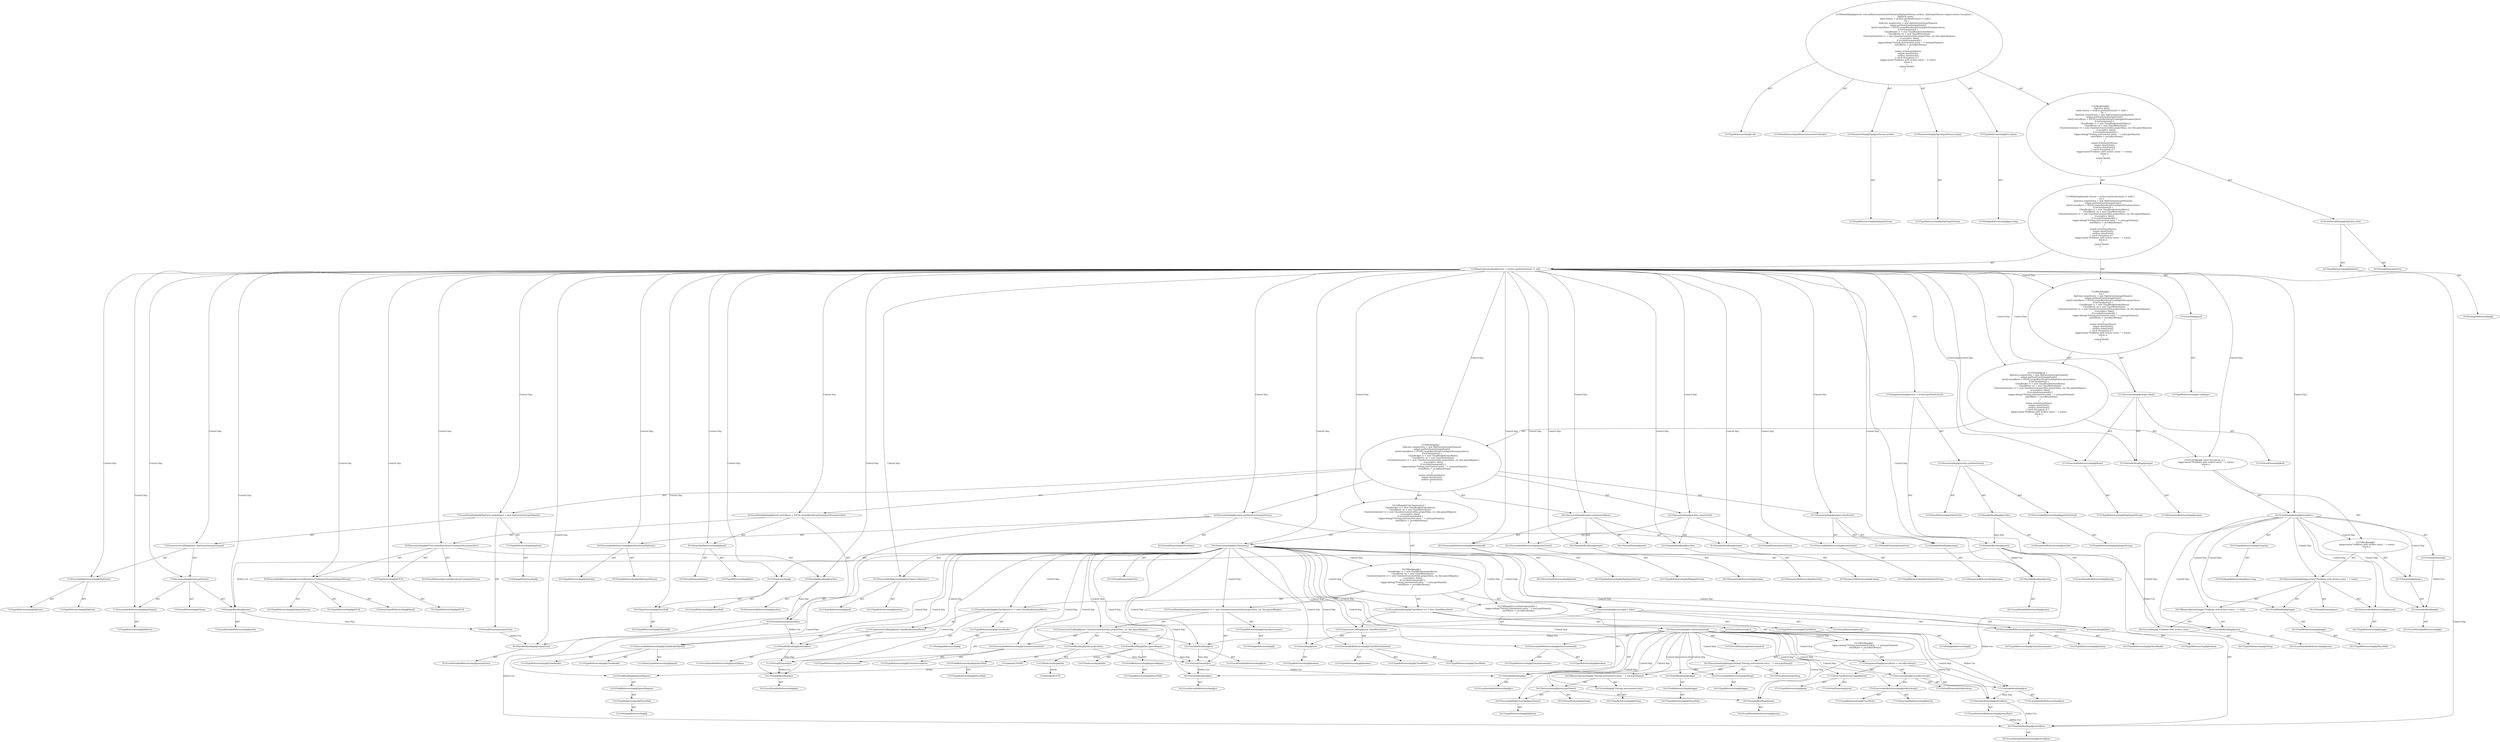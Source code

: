 digraph "addInstrumentationToArchive#?,ZipInputStream,ZipOutputStream" {
0 [label="2:CtTypeReferenceImpl@void" shape=ellipse]
1 [label="2:CtVirtualElement@addInstrumentationToArchive" shape=ellipse]
2 [label="2:CtParameterImpl@ZipInputStream archive" shape=ellipse]
3 [label="2:CtTypeReferenceImpl@ZipInputStream" shape=ellipse]
4 [label="2:CtParameterImpl@ZipOutputStream output" shape=ellipse]
5 [label="2:CtTypeReferenceImpl@ZipOutputStream" shape=ellipse]
6 [label="3:CtTypeReferenceImpl@Exception" shape=ellipse]
7 [label="3:CtPackageReferenceImpl@java.lang" shape=ellipse]
8 [label="4:CtTypeReferenceImpl@ZipEntry" shape=ellipse]
9 [label="4:CtPackageReferenceImpl@" shape=ellipse]
10 [label="4:CtVirtualElement@entry" shape=ellipse]
11 [label="4:CtLocalVariableImpl@ZipEntry entry" shape=ellipse]
12 [label="5:CtVariableWriteImpl@entry" shape=ellipse]
13 [label="5:CtLocalVariableReferenceImpl@entry" shape=ellipse]
14 [label="5:CtExecutableReferenceImpl@getNextEntry()" shape=ellipse]
15 [label="5:CtTypeReferenceImpl@ZipInputStream" shape=ellipse]
16 [label="5:CtVirtualElement@getNextEntry" shape=ellipse]
17 [label="5:CtVariableReadImpl@archive" shape=ellipse]
18 [label="5:CtParameterReferenceImpl@archive" shape=ellipse]
19 [label="5:CtInvocationImpl@archive.getNextEntry()" shape=ellipse]
20 [label="5:CtAssignmentImpl@(entry = archive.getNextEntry())" shape=ellipse]
21 [label="5:CtLiteralImpl@null" shape=ellipse]
22 [label="5:CtTypeReferenceImpl@<nulltype>" shape=ellipse]
23 [label="5:CtBinaryOperatorImpl@(entry = archive.getNextEntry()) != null" shape=ellipse]
24 [label="7:CtTypeReferenceImpl@ZipEntry" shape=ellipse]
25 [label="7:CtPackageReferenceImpl@" shape=ellipse]
26 [label="7:CtExecutableReferenceImpl@ZipEntry()" shape=ellipse]
27 [label="7:CtTypeReferenceImpl@ZipEntry" shape=ellipse]
28 [label="7:CtTypeReferenceImpl@ZipEntry" shape=ellipse]
29 [label="7:CtExecutableReferenceImpl@getName()" shape=ellipse]
30 [label="7:CtTypeReferenceImpl@ZipEntry" shape=ellipse]
31 [label="7:CtVirtualElement@getName" shape=ellipse]
32 [label="7:CtVariableReadImpl@entry" shape=ellipse]
33 [label="7:CtLocalVariableReferenceImpl@entry" shape=ellipse]
34 [label="7:CtInvocationImpl@entry.getName()" shape=ellipse]
35 [label="7:CtConstructorCallImpl@new ZipEntry(entry.getName())" shape=ellipse]
36 [label="7:CtVirtualElement@outputEntry" shape=ellipse]
37 [label="7:CtLocalVariableImpl@ZipEntry outputEntry = new ZipEntry(entry.getName())" shape=ellipse]
38 [label="8:CtExecutableReferenceImpl@putNextEntry(ZipEntry)" shape=ellipse]
39 [label="8:CtTypeReferenceImpl@ZipOutputStream" shape=ellipse]
40 [label="8:CtTypeReferenceImpl@ZipEntry" shape=ellipse]
41 [label="8:CtVirtualElement@putNextEntry" shape=ellipse]
42 [label="8:CtVariableReadImpl@output" shape=ellipse]
43 [label="8:CtParameterReferenceImpl@output" shape=ellipse]
44 [label="8:CtVariableReadImpl@outputEntry" shape=ellipse]
45 [label="8:CtLocalVariableReferenceImpl@outputEntry" shape=ellipse]
46 [label="8:CtInvocationImpl@output.putNextEntry(outputEntry)" shape=ellipse]
47 [label="9:CtVirtualElement@byte[]" shape=ellipse]
48 [label="9:CtArrayTypeReferenceImpl@byte[]" shape=ellipse]
49 [label="9:CtTypeReferenceImpl@byte" shape=ellipse]
50 [label="9:CtExecutableReferenceImpl@createByteArrayFromInputStream(ZipInputStream)" shape=ellipse]
51 [label="9:CtTypeReferenceImpl@IOUtil" shape=ellipse]
52 [label="9:CtArrayTypeReferenceImpl@byte[]" shape=ellipse]
53 [label="9:CtTypeReferenceImpl@ZipInputStream" shape=ellipse]
54 [label="9:CtVirtualElement@createByteArrayFromInputStream" shape=ellipse]
55 [label="9:CtTypeAccessImpl@IOUtil" shape=ellipse]
56 [label="9:CtTypeReferenceImpl@IOUtil" shape=ellipse]
57 [label="9:CtVariableReadImpl@archive" shape=ellipse]
58 [label="9:CtParameterReferenceImpl@archive" shape=ellipse]
59 [label="9:CtInvocationImpl@IOUtil.createByteArrayFromInputStream(archive)" shape=ellipse]
60 [label="9:CtVirtualElement@entryBytes" shape=ellipse]
61 [label="9:CtLocalVariableImpl@byte[] entryBytes = IOUtil.createByteArrayFromInputStream(archive)" shape=ellipse]
62 [label="10:CtExecutableReferenceImpl@isClass(<unknown>)" shape=ellipse]
63 [label="10:CtTypeReferenceImpl@boolean" shape=ellipse]
64 [label="10:CtTypeReferenceImpl@null" shape=ellipse]
65 [label="10:CtVirtualElement@isClass" shape=ellipse]
66 [label="10:CtTypeAccessImpl@PlaceHold" shape=ellipse]
67 [label="10:CtTypeReferenceImpl@PlaceHold" shape=ellipse]
68 [label="10:CtThisAccessImpl@" shape=ellipse]
69 [label="10:CtTypeReferenceImpl@PlaceHold" shape=ellipse]
70 [label="10:CtVariableReadImpl@entry" shape=ellipse]
71 [label="10:CtLocalVariableReferenceImpl@entry" shape=ellipse]
72 [label="10:CtInvocationImpl@isClass(entry)" shape=ellipse]
73 [label="11:CtTypeReferenceImpl@ClassReader" shape=ellipse]
74 [label="11:CtPackageReferenceImpl@" shape=ellipse]
75 [label="11:CtExecutableReferenceImpl@ClassReader(byte[])" shape=ellipse]
76 [label="11:CtTypeReferenceImpl@ClassReader" shape=ellipse]
77 [label="11:CtTypeReferenceImpl@ClassReader" shape=ellipse]
78 [label="11:CtArrayTypeReferenceImpl@byte[]" shape=ellipse]
79 [label="11:CtVariableReadImpl@entryBytes" shape=ellipse]
80 [label="11:CtLocalVariableReferenceImpl@entryBytes" shape=ellipse]
81 [label="11:CtConstructorCallImpl@new ClassReader(entryBytes)" shape=ellipse]
82 [label="11:CtVirtualElement@cr" shape=ellipse]
83 [label="11:CtLocalVariableImpl@ClassReader cr = new ClassReader(entryBytes)" shape=ellipse]
84 [label="12:CtTypeReferenceImpl@ClassWriter" shape=ellipse]
85 [label="12:CtPackageReferenceImpl@" shape=ellipse]
86 [label="12:CtExecutableReferenceImpl@ClassWriter(boolean)" shape=ellipse]
87 [label="12:CtTypeReferenceImpl@ClassWriter" shape=ellipse]
88 [label="12:CtTypeReferenceImpl@ClassWriter" shape=ellipse]
89 [label="12:CtTypeReferenceImpl@boolean" shape=ellipse]
90 [label="12:CtLiteralImpl@true" shape=ellipse]
91 [label="12:CtTypeReferenceImpl@boolean" shape=ellipse]
92 [label="12:CtConstructorCallImpl@new ClassWriter(true)" shape=ellipse]
93 [label="12:CtVirtualElement@cw" shape=ellipse]
94 [label="12:CtLocalVariableImpl@ClassWriter cw = new ClassWriter(true)" shape=ellipse]
95 [label="13:CtTypeReferenceImpl@ClassInstrumenter" shape=ellipse]
96 [label="13:CtPackageReferenceImpl@" shape=ellipse]
97 [label="13:CtExecutableReferenceImpl@ClassInstrumenter()" shape=ellipse]
98 [label="13:CtTypeReferenceImpl@ClassInstrumenter" shape=ellipse]
99 [label="13:CtTypeReferenceImpl@ClassInstrumenter" shape=ellipse]
100 [label="13:CtFieldReferenceImpl@projectData" shape=ellipse]
101 [label="13:CtTypeReferenceImpl@PlaceHold" shape=ellipse]
102 [label="13:CtFieldReadImpl@this.projectData" shape=ellipse]
103 [label="13:CtThisAccessImpl@this" shape=ellipse]
104 [label="13:CtVariableReadImpl@cw" shape=ellipse]
105 [label="13:CtLocalVariableReferenceImpl@cw" shape=ellipse]
106 [label="13:CtFieldReferenceImpl@ignoreRegexs" shape=ellipse]
107 [label="13:CtTypeReferenceImpl@PlaceHold" shape=ellipse]
108 [label="13:CtFieldReadImpl@this.ignoreRegexs" shape=ellipse]
109 [label="13:CtThisAccessImpl@this" shape=ellipse]
110 [label="13:CtConstructorCallImpl@new ClassInstrumenter(this.projectData, cw, this.ignoreRegexs)" shape=ellipse]
111 [label="13:CtVirtualElement@cv" shape=ellipse]
112 [label="13:CtLocalVariableImpl@ClassInstrumenter cv = new ClassInstrumenter(this.projectData, cw, this.ignoreRegexs)" shape=ellipse]
113 [label="14:CtExecutableReferenceImpl@accept(ClassInstrumenter,boolean)" shape=ellipse]
114 [label="14:CtTypeReferenceImpl@ClassReader" shape=ellipse]
115 [label="14:CtTypeReferenceImpl@ClassInstrumenter" shape=ellipse]
116 [label="14:CtTypeReferenceImpl@boolean" shape=ellipse]
117 [label="14:CtVirtualElement@accept" shape=ellipse]
118 [label="14:CtVariableReadImpl@cr" shape=ellipse]
119 [label="14:CtLocalVariableReferenceImpl@cr" shape=ellipse]
120 [label="14:CtVariableReadImpl@cv" shape=ellipse]
121 [label="14:CtLocalVariableReferenceImpl@cv" shape=ellipse]
122 [label="14:CtLiteralImpl@false" shape=ellipse]
123 [label="14:CtTypeReferenceImpl@boolean" shape=ellipse]
124 [label="14:CtInvocationImpl@cr.accept(cv, false)" shape=ellipse]
125 [label="15:CtExecutableReferenceImpl@isInstrumented()" shape=ellipse]
126 [label="15:CtTypeReferenceImpl@ClassInstrumenter" shape=ellipse]
127 [label="15:CtTypeReferenceImpl@boolean" shape=ellipse]
128 [label="15:CtVirtualElement@isInstrumented" shape=ellipse]
129 [label="15:CtVariableReadImpl@cv" shape=ellipse]
130 [label="15:CtLocalVariableReferenceImpl@cv" shape=ellipse]
131 [label="15:CtInvocationImpl@cv.isInstrumented()" shape=ellipse]
132 [label="16:CtExecutableReferenceImpl@debug()" shape=ellipse]
133 [label="16:CtTypeReferenceImpl@logger" shape=ellipse]
134 [label="16:CtVirtualElement@debug" shape=ellipse]
135 [label="16:CtFieldReferenceImpl@logger" shape=ellipse]
136 [label="16:CtTypeReferenceImpl@PlaceHold" shape=ellipse]
137 [label="16:CtFieldReadImpl@logger" shape=ellipse]
138 [label="16:CtLiteralImpl@\"Putting instrumeted entry: \"" shape=ellipse]
139 [label="16:CtTypeReferenceImpl@String" shape=ellipse]
140 [label="16:CtExecutableReferenceImpl@getName()" shape=ellipse]
141 [label="16:CtTypeReferenceImpl@ZipEntry" shape=ellipse]
142 [label="16:CtVirtualElement@getName" shape=ellipse]
143 [label="16:CtVariableReadImpl@entry" shape=ellipse]
144 [label="16:CtLocalVariableReferenceImpl@entry" shape=ellipse]
145 [label="16:CtInvocationImpl@entry.getName()" shape=ellipse]
146 [label="16:CtBinaryOperatorImpl@\"Putting instrumeted entry: \" + entry.getName()" shape=ellipse]
147 [label="16:CtInvocationImpl@logger.debug(\"Putting instrumeted entry: \" + entry.getName())" shape=ellipse]
148 [label="17:CtVariableWriteImpl@entryBytes" shape=ellipse]
149 [label="17:CtLocalVariableReferenceImpl@entryBytes" shape=ellipse]
150 [label="17:CtExecutableReferenceImpl@toByteArray()" shape=ellipse]
151 [label="17:CtTypeReferenceImpl@ClassWriter" shape=ellipse]
152 [label="17:CtArrayTypeReferenceImpl@byte[]" shape=ellipse]
153 [label="17:CtVirtualElement@toByteArray" shape=ellipse]
154 [label="17:CtVariableReadImpl@cw" shape=ellipse]
155 [label="17:CtLocalVariableReferenceImpl@cw" shape=ellipse]
156 [label="17:CtInvocationImpl@cw.toByteArray()" shape=ellipse]
157 [label="17:CtVirtualElement@byte[]" shape=ellipse]
158 [label="17:CtArrayTypeReferenceImpl@byte[]" shape=ellipse]
159 [label="17:CtTypeReferenceImpl@byte" shape=ellipse]
160 [label="17:CtAssignmentImpl@entryBytes = cw.toByteArray()" shape=ellipse]
161 [label="15:CtBlockImpl@\{
    logger.debug(\"Putting instrumeted entry: \" + entry.getName());
    entryBytes = cw.toByteArray();
\}" shape=ellipse]
162 [label="15:CtIfImpl@if (cv.isInstrumented()) \{
    logger.debug(\"Putting instrumeted entry: \" + entry.getName());
    entryBytes = cw.toByteArray();
\}" shape=ellipse]
163 [label="10:CtBlockImpl@\{
    ClassReader cr = new ClassReader(entryBytes);
    ClassWriter cw = new ClassWriter(true);
    ClassInstrumenter cv = new ClassInstrumenter(this.projectData, cw, this.ignoreRegexs);
    cr.accept(cv, false);
    if (cv.isInstrumented()) \{
        logger.debug(\"Putting instrumeted entry: \" + entry.getName());
        entryBytes = cw.toByteArray();
    \}
\}" shape=ellipse]
164 [label="10:CtIfImpl@if (isClass(entry)) \{
    ClassReader cr = new ClassReader(entryBytes);
    ClassWriter cw = new ClassWriter(true);
    ClassInstrumenter cv = new ClassInstrumenter(this.projectData, cw, this.ignoreRegexs);
    cr.accept(cv, false);
    if (cv.isInstrumented()) \{
        logger.debug(\"Putting instrumeted entry: \" + entry.getName());
        entryBytes = cw.toByteArray();
    \}
\}" shape=ellipse]
165 [label="20:CtExecutableReferenceImpl@write(byte[])" shape=ellipse]
166 [label="20:CtTypeReferenceImpl@ZipOutputStream" shape=ellipse]
167 [label="20:CtArrayTypeReferenceImpl@byte[]" shape=ellipse]
168 [label="20:CtVirtualElement@write" shape=ellipse]
169 [label="20:CtVariableReadImpl@output" shape=ellipse]
170 [label="20:CtParameterReferenceImpl@output" shape=ellipse]
171 [label="20:CtVariableReadImpl@entryBytes" shape=ellipse]
172 [label="20:CtLocalVariableReferenceImpl@entryBytes" shape=ellipse]
173 [label="20:CtInvocationImpl@output.write(entryBytes)" shape=ellipse]
174 [label="21:CtExecutableReferenceImpl@closeEntry()" shape=ellipse]
175 [label="21:CtTypeReferenceImpl@ZipOutputStream" shape=ellipse]
176 [label="21:CtVirtualElement@closeEntry" shape=ellipse]
177 [label="21:CtVariableReadImpl@output" shape=ellipse]
178 [label="21:CtParameterReferenceImpl@output" shape=ellipse]
179 [label="21:CtInvocationImpl@output.closeEntry()" shape=ellipse]
180 [label="22:CtExecutableReferenceImpl@closeEntry()" shape=ellipse]
181 [label="22:CtTypeReferenceImpl@ZipInputStream" shape=ellipse]
182 [label="22:CtVirtualElement@closeEntry" shape=ellipse]
183 [label="22:CtVariableReadImpl@archive" shape=ellipse]
184 [label="22:CtParameterReferenceImpl@archive" shape=ellipse]
185 [label="22:CtInvocationImpl@archive.closeEntry()" shape=ellipse]
186 [label="6:CtBlockImpl@\{
    ZipEntry outputEntry = new ZipEntry(entry.getName());
    output.putNextEntry(outputEntry);
    byte[] entryBytes = IOUtil.createByteArrayFromInputStream(archive);
    if (isClass(entry)) \{
        ClassReader cr = new ClassReader(entryBytes);
        ClassWriter cw = new ClassWriter(true);
        ClassInstrumenter cv = new ClassInstrumenter(this.projectData, cw, this.ignoreRegexs);
        cr.accept(cv, false);
        if (cv.isInstrumented()) \{
            logger.debug(\"Putting instrumeted entry: \" + entry.getName());
            entryBytes = cw.toByteArray();
        \}
    \}
    output.write(entryBytes);
    output.closeEntry();
    archive.closeEntry();
\}" shape=ellipse]
187 [label="23:CtVirtualElement@e" shape=ellipse]
188 [label="23:CtTypeReferenceImpl@Exception" shape=ellipse]
189 [label="23:CtPackageReferenceImpl@java.lang" shape=ellipse]
190 [label="23:CtCatchVariableImpl@Exception e" shape=ellipse]
191 [label="24:CtExecutableReferenceImpl@warn()" shape=ellipse]
192 [label="24:CtTypeReferenceImpl@logger" shape=ellipse]
193 [label="24:CtVirtualElement@warn" shape=ellipse]
194 [label="24:CtFieldReferenceImpl@logger" shape=ellipse]
195 [label="24:CtTypeReferenceImpl@PlaceHold" shape=ellipse]
196 [label="24:CtFieldReadImpl@logger" shape=ellipse]
197 [label="24:CtLiteralImpl@\"Problems with archive entry: \"" shape=ellipse]
198 [label="24:CtTypeReferenceImpl@String" shape=ellipse]
199 [label="24:CtVariableReadImpl@entry" shape=ellipse]
200 [label="24:CtLocalVariableReferenceImpl@entry" shape=ellipse]
201 [label="24:CtBinaryOperatorImpl@\"Problems with archive entry: \" + entry" shape=ellipse]
202 [label="24:CtInvocationImpl@logger.warn(\"Problems with archive entry: \" + entry)" shape=ellipse]
203 [label="25:CtVariableReadImpl@e" shape=ellipse]
204 [label="25:CtCatchVariableReferenceImpl@e" shape=ellipse]
205 [label="25:CtThrowImpl@throw e" shape=ellipse]
206 [label="23:CtBlockImpl@\{
    logger.warn(\"Problems with archive entry: \" + entry);
    throw e;
\}" shape=ellipse]
207 [label="23:CtCatchImpl@ catch (Exception e) \{
    logger.warn(\"Problems with archive entry: \" + entry);
    throw e;
\}" shape=ellipse]
208 [label="6:CtTryImpl@try \{
    ZipEntry outputEntry = new ZipEntry(entry.getName());
    output.putNextEntry(outputEntry);
    byte[] entryBytes = IOUtil.createByteArrayFromInputStream(archive);
    if (isClass(entry)) \{
        ClassReader cr = new ClassReader(entryBytes);
        ClassWriter cw = new ClassWriter(true);
        ClassInstrumenter cv = new ClassInstrumenter(this.projectData, cw, this.ignoreRegexs);
        cr.accept(cv, false);
        if (cv.isInstrumented()) \{
            logger.debug(\"Putting instrumeted entry: \" + entry.getName());
            entryBytes = cw.toByteArray();
        \}
    \}
    output.write(entryBytes);
    output.closeEntry();
    archive.closeEntry();
\} catch (Exception e) \{
    logger.warn(\"Problems with archive entry: \" + entry);
    throw e;
\}" shape=ellipse]
209 [label="27:CtExecutableReferenceImpl@flush()" shape=ellipse]
210 [label="27:CtTypeReferenceImpl@ZipOutputStream" shape=ellipse]
211 [label="27:CtVirtualElement@flush" shape=ellipse]
212 [label="27:CtVariableReadImpl@output" shape=ellipse]
213 [label="27:CtParameterReferenceImpl@output" shape=ellipse]
214 [label="27:CtInvocationImpl@output.flush()" shape=ellipse]
215 [label="5:CtBlockImpl@\{
    try \{
        ZipEntry outputEntry = new ZipEntry(entry.getName());
        output.putNextEntry(outputEntry);
        byte[] entryBytes = IOUtil.createByteArrayFromInputStream(archive);
        if (isClass(entry)) \{
            ClassReader cr = new ClassReader(entryBytes);
            ClassWriter cw = new ClassWriter(true);
            ClassInstrumenter cv = new ClassInstrumenter(this.projectData, cw, this.ignoreRegexs);
            cr.accept(cv, false);
            if (cv.isInstrumented()) \{
                logger.debug(\"Putting instrumeted entry: \" + entry.getName());
                entryBytes = cw.toByteArray();
            \}
        \}
        output.write(entryBytes);
        output.closeEntry();
        archive.closeEntry();
    \} catch (Exception e) \{
        logger.warn(\"Problems with archive entry: \" + entry);
        throw e;
    \}
    output.flush();
\}" shape=ellipse]
216 [label="5:CtWhileImpl@while ((entry = archive.getNextEntry()) != null) \{
    try \{
        ZipEntry outputEntry = new ZipEntry(entry.getName());
        output.putNextEntry(outputEntry);
        byte[] entryBytes = IOUtil.createByteArrayFromInputStream(archive);
        if (isClass(entry)) \{
            ClassReader cr = new ClassReader(entryBytes);
            ClassWriter cw = new ClassWriter(true);
            ClassInstrumenter cv = new ClassInstrumenter(this.projectData, cw, this.ignoreRegexs);
            cr.accept(cv, false);
            if (cv.isInstrumented()) \{
                logger.debug(\"Putting instrumeted entry: \" + entry.getName());
                entryBytes = cw.toByteArray();
            \}
        \}
        output.write(entryBytes);
        output.closeEntry();
        archive.closeEntry();
    \} catch (Exception e) \{
        logger.warn(\"Problems with archive entry: \" + entry);
        throw e;
    \}
    output.flush();
\} " shape=ellipse]
217 [label="3:CtBlockImpl@\{
    ZipEntry entry;
    while ((entry = archive.getNextEntry()) != null) \{
        try \{
            ZipEntry outputEntry = new ZipEntry(entry.getName());
            output.putNextEntry(outputEntry);
            byte[] entryBytes = IOUtil.createByteArrayFromInputStream(archive);
            if (isClass(entry)) \{
                ClassReader cr = new ClassReader(entryBytes);
                ClassWriter cw = new ClassWriter(true);
                ClassInstrumenter cv = new ClassInstrumenter(this.projectData, cw, this.ignoreRegexs);
                cr.accept(cv, false);
                if (cv.isInstrumented()) \{
                    logger.debug(\"Putting instrumeted entry: \" + entry.getName());
                    entryBytes = cw.toByteArray();
                \}
            \}
            output.write(entryBytes);
            output.closeEntry();
            archive.closeEntry();
        \} catch (Exception e) \{
            logger.warn(\"Problems with archive entry: \" + entry);
            throw e;
        \}
        output.flush();
    \} 
\}" shape=ellipse]
218 [label="2:CtMethodImpl@private void addInstrumentationToArchive(ZipInputStream archive, ZipOutputStream output) throws Exception \{
    ZipEntry entry;
    while ((entry = archive.getNextEntry()) != null) \{
        try \{
            ZipEntry outputEntry = new ZipEntry(entry.getName());
            output.putNextEntry(outputEntry);
            byte[] entryBytes = IOUtil.createByteArrayFromInputStream(archive);
            if (isClass(entry)) \{
                ClassReader cr = new ClassReader(entryBytes);
                ClassWriter cw = new ClassWriter(true);
                ClassInstrumenter cv = new ClassInstrumenter(this.projectData, cw, this.ignoreRegexs);
                cr.accept(cv, false);
                if (cv.isInstrumented()) \{
                    logger.debug(\"Putting instrumeted entry: \" + entry.getName());
                    entryBytes = cw.toByteArray();
                \}
            \}
            output.write(entryBytes);
            output.closeEntry();
            archive.closeEntry();
        \} catch (Exception e) \{
            logger.warn(\"Problems with archive entry: \" + entry);
            throw e;
        \}
        output.flush();
    \} 
\}" shape=ellipse]
219 [label="13:Update@UPDATE" shape=ellipse]
220 [label="13:CtPackageReferenceImpl@" shape=ellipse]
221 [label="13:CtTypeReferenceImpl@PlaceHold" shape=ellipse]
222 [label="13:CtFieldReferenceImpl@ignoreRegexes" shape=ellipse]
223 [label="13:CtFieldReadImpl@ignoreRegexes" shape=ellipse]
224 [label="13:Delete@DELETE" shape=ellipse]
2 -> 3 [label="AST"];
4 -> 5 [label="AST"];
6 -> 7 [label="AST"];
8 -> 9 [label="AST"];
11 -> 10 [label="AST"];
11 -> 8 [label="AST"];
12 -> 13 [label="AST"];
12 -> 32 [label="Define-Use"];
12 -> 70 [label="Define-Use"];
12 -> 143 [label="Define-Use"];
12 -> 199 [label="Define-Use"];
14 -> 15 [label="AST"];
17 -> 18 [label="AST"];
17 -> 12 [label="Data Dep"];
19 -> 16 [label="AST"];
19 -> 17 [label="AST"];
19 -> 14 [label="AST"];
20 -> 12 [label="AST"];
20 -> 19 [label="AST"];
21 -> 22 [label="AST"];
23 -> 20 [label="AST"];
23 -> 21 [label="AST"];
23 -> 215 [label="Control Dep"];
23 -> 208 [label="Control Dep"];
23 -> 186 [label="Control Dep"];
23 -> 37 [label="Control Dep"];
23 -> 35 [label="Control Dep"];
23 -> 26 [label="Control Dep"];
23 -> 34 [label="Control Dep"];
23 -> 29 [label="Control Dep"];
23 -> 32 [label="Control Dep"];
23 -> 46 [label="Control Dep"];
23 -> 38 [label="Control Dep"];
23 -> 42 [label="Control Dep"];
23 -> 44 [label="Control Dep"];
23 -> 61 [label="Control Dep"];
23 -> 48 [label="Control Dep"];
23 -> 59 [label="Control Dep"];
23 -> 50 [label="Control Dep"];
23 -> 55 [label="Control Dep"];
23 -> 57 [label="Control Dep"];
23 -> 164 [label="Control Dep"];
23 -> 72 [label="Control Dep"];
23 -> 62 [label="Control Dep"];
23 -> 68 [label="Control Dep"];
23 -> 66 [label="Control Dep"];
23 -> 70 [label="Control Dep"];
23 -> 173 [label="Control Dep"];
23 -> 165 [label="Control Dep"];
23 -> 169 [label="Control Dep"];
23 -> 171 [label="Control Dep"];
23 -> 179 [label="Control Dep"];
23 -> 174 [label="Control Dep"];
23 -> 177 [label="Control Dep"];
23 -> 185 [label="Control Dep"];
23 -> 180 [label="Control Dep"];
23 -> 183 [label="Control Dep"];
23 -> 207 [label="Control Dep"];
23 -> 190 [label="Control Dep"];
23 -> 214 [label="Control Dep"];
23 -> 209 [label="Control Dep"];
23 -> 212 [label="Control Dep"];
24 -> 25 [label="AST"];
26 -> 27 [label="AST"];
26 -> 28 [label="AST"];
29 -> 30 [label="AST"];
32 -> 33 [label="AST"];
32 -> 36 [label="Data Dep"];
34 -> 31 [label="AST"];
34 -> 32 [label="AST"];
34 -> 29 [label="AST"];
35 -> 26 [label="AST"];
35 -> 34 [label="AST"];
36 -> 44 [label="Define-Use"];
37 -> 36 [label="AST"];
37 -> 24 [label="AST"];
37 -> 35 [label="AST"];
38 -> 39 [label="AST"];
38 -> 40 [label="AST"];
42 -> 43 [label="AST"];
44 -> 45 [label="AST"];
46 -> 41 [label="AST"];
46 -> 42 [label="AST"];
46 -> 38 [label="AST"];
46 -> 44 [label="AST"];
48 -> 47 [label="AST"];
48 -> 49 [label="AST"];
50 -> 51 [label="AST"];
50 -> 52 [label="AST"];
50 -> 53 [label="AST"];
55 -> 56 [label="AST"];
57 -> 58 [label="AST"];
57 -> 60 [label="Data Dep"];
59 -> 54 [label="AST"];
59 -> 55 [label="AST"];
59 -> 50 [label="AST"];
59 -> 57 [label="AST"];
60 -> 79 [label="Define-Use"];
60 -> 171 [label="Define-Use"];
61 -> 60 [label="AST"];
61 -> 48 [label="AST"];
61 -> 59 [label="AST"];
62 -> 63 [label="AST"];
62 -> 64 [label="AST"];
66 -> 67 [label="AST"];
68 -> 69 [label="AST"];
68 -> 66 [label="AST"];
70 -> 71 [label="AST"];
72 -> 65 [label="AST"];
72 -> 68 [label="AST"];
72 -> 62 [label="AST"];
72 -> 70 [label="AST"];
72 -> 163 [label="Control Dep"];
72 -> 83 [label="Control Dep"];
72 -> 81 [label="Control Dep"];
72 -> 75 [label="Control Dep"];
72 -> 79 [label="Control Dep"];
72 -> 94 [label="Control Dep"];
72 -> 92 [label="Control Dep"];
72 -> 86 [label="Control Dep"];
72 -> 90 [label="Control Dep"];
72 -> 112 [label="Control Dep"];
72 -> 110 [label="Control Dep"];
72 -> 97 [label="Control Dep"];
72 -> 102 [label="Control Dep"];
72 -> 104 [label="Control Dep"];
72 -> 108 [label="Control Dep"];
72 -> 124 [label="Control Dep"];
72 -> 113 [label="Control Dep"];
72 -> 118 [label="Control Dep"];
72 -> 120 [label="Control Dep"];
72 -> 122 [label="Control Dep"];
72 -> 162 [label="Control Dep"];
72 -> 131 [label="Control Dep"];
72 -> 125 [label="Control Dep"];
72 -> 129 [label="Control Dep"];
72 -> 223 [label="Control Dep"];
73 -> 74 [label="AST"];
75 -> 76 [label="AST"];
75 -> 77 [label="AST"];
75 -> 78 [label="AST"];
79 -> 80 [label="AST"];
79 -> 82 [label="Data Dep"];
81 -> 75 [label="AST"];
81 -> 79 [label="AST"];
82 -> 118 [label="Define-Use"];
83 -> 82 [label="AST"];
83 -> 73 [label="AST"];
83 -> 81 [label="AST"];
84 -> 85 [label="AST"];
86 -> 87 [label="AST"];
86 -> 88 [label="AST"];
86 -> 89 [label="AST"];
90 -> 91 [label="AST"];
92 -> 86 [label="AST"];
92 -> 90 [label="AST"];
93 -> 104 [label="Define-Use"];
93 -> 154 [label="Define-Use"];
94 -> 93 [label="AST"];
94 -> 84 [label="AST"];
94 -> 92 [label="AST"];
95 -> 96 [label="AST"];
97 -> 98 [label="AST"];
97 -> 99 [label="AST"];
100 -> 101 [label="AST"];
102 -> 103 [label="AST"];
102 -> 100 [label="AST"];
102 -> 111 [label="Data Dep"];
103 -> 224 [label="Action"];
104 -> 105 [label="AST"];
104 -> 111 [label="Data Dep"];
106 -> 107 [label="AST"];
108 -> 109 [label="AST"];
108 -> 106 [label="AST"];
108 -> 111 [label="Data Dep"];
108 -> 219 [label="Action"];
110 -> 97 [label="AST"];
110 -> 102 [label="AST"];
110 -> 104 [label="AST"];
110 -> 108 [label="AST"];
111 -> 120 [label="Define-Use"];
111 -> 129 [label="Define-Use"];
112 -> 111 [label="AST"];
112 -> 95 [label="AST"];
112 -> 110 [label="AST"];
113 -> 114 [label="AST"];
113 -> 115 [label="AST"];
113 -> 116 [label="AST"];
118 -> 119 [label="AST"];
120 -> 121 [label="AST"];
122 -> 123 [label="AST"];
124 -> 117 [label="AST"];
124 -> 118 [label="AST"];
124 -> 113 [label="AST"];
124 -> 120 [label="AST"];
124 -> 122 [label="AST"];
125 -> 126 [label="AST"];
125 -> 127 [label="AST"];
129 -> 130 [label="AST"];
131 -> 128 [label="AST"];
131 -> 129 [label="AST"];
131 -> 125 [label="AST"];
131 -> 161 [label="Control Dep"];
131 -> 147 [label="Control Dep"];
131 -> 132 [label="Control Dep"];
131 -> 137 [label="Control Dep"];
131 -> 146 [label="Control Dep"];
131 -> 138 [label="Control Dep"];
131 -> 145 [label="Control Dep"];
131 -> 140 [label="Control Dep"];
131 -> 143 [label="Control Dep"];
131 -> 160 [label="Control Dep"];
131 -> 148 [label="Control Dep"];
131 -> 156 [label="Control Dep"];
131 -> 150 [label="Control Dep"];
131 -> 154 [label="Control Dep"];
131 -> 158 [label="Control Dep"];
132 -> 133 [label="AST"];
135 -> 136 [label="AST"];
137 -> 135 [label="AST"];
138 -> 139 [label="AST"];
140 -> 141 [label="AST"];
143 -> 144 [label="AST"];
145 -> 142 [label="AST"];
145 -> 143 [label="AST"];
145 -> 140 [label="AST"];
146 -> 138 [label="AST"];
146 -> 145 [label="AST"];
147 -> 134 [label="AST"];
147 -> 137 [label="AST"];
147 -> 132 [label="AST"];
147 -> 146 [label="AST"];
148 -> 149 [label="AST"];
148 -> 171 [label="Define-Use"];
149 -> 171 [label="Define-Use"];
150 -> 151 [label="AST"];
150 -> 152 [label="AST"];
154 -> 155 [label="AST"];
154 -> 148 [label="Data Dep"];
156 -> 153 [label="AST"];
156 -> 154 [label="AST"];
156 -> 150 [label="AST"];
158 -> 157 [label="AST"];
158 -> 159 [label="AST"];
160 -> 158 [label="AST"];
160 -> 148 [label="AST"];
160 -> 156 [label="AST"];
161 -> 147 [label="AST"];
161 -> 160 [label="AST"];
162 -> 131 [label="AST"];
162 -> 161 [label="AST"];
163 -> 83 [label="AST"];
163 -> 94 [label="AST"];
163 -> 112 [label="AST"];
163 -> 124 [label="AST"];
163 -> 162 [label="AST"];
164 -> 72 [label="AST"];
164 -> 163 [label="AST"];
165 -> 166 [label="AST"];
165 -> 167 [label="AST"];
169 -> 170 [label="AST"];
171 -> 172 [label="AST"];
173 -> 168 [label="AST"];
173 -> 169 [label="AST"];
173 -> 165 [label="AST"];
173 -> 171 [label="AST"];
174 -> 175 [label="AST"];
177 -> 178 [label="AST"];
179 -> 176 [label="AST"];
179 -> 177 [label="AST"];
179 -> 174 [label="AST"];
180 -> 181 [label="AST"];
183 -> 184 [label="AST"];
185 -> 182 [label="AST"];
185 -> 183 [label="AST"];
185 -> 180 [label="AST"];
186 -> 37 [label="AST"];
186 -> 46 [label="AST"];
186 -> 61 [label="AST"];
186 -> 164 [label="AST"];
186 -> 173 [label="AST"];
186 -> 179 [label="AST"];
186 -> 185 [label="AST"];
187 -> 203 [label="Define-Use"];
188 -> 189 [label="AST"];
190 -> 187 [label="AST"];
190 -> 188 [label="AST"];
190 -> 206 [label="Control Dep"];
190 -> 202 [label="Control Dep"];
190 -> 191 [label="Control Dep"];
190 -> 196 [label="Control Dep"];
190 -> 201 [label="Control Dep"];
190 -> 197 [label="Control Dep"];
190 -> 199 [label="Control Dep"];
190 -> 205 [label="Control Dep"];
190 -> 203 [label="Control Dep"];
191 -> 192 [label="AST"];
194 -> 195 [label="AST"];
196 -> 194 [label="AST"];
197 -> 198 [label="AST"];
199 -> 200 [label="AST"];
201 -> 197 [label="AST"];
201 -> 199 [label="AST"];
202 -> 193 [label="AST"];
202 -> 196 [label="AST"];
202 -> 191 [label="AST"];
202 -> 201 [label="AST"];
203 -> 204 [label="AST"];
205 -> 203 [label="AST"];
206 -> 202 [label="AST"];
206 -> 205 [label="AST"];
207 -> 190 [label="AST"];
207 -> 206 [label="AST"];
208 -> 186 [label="AST"];
208 -> 207 [label="AST"];
209 -> 210 [label="AST"];
212 -> 213 [label="AST"];
214 -> 211 [label="AST"];
214 -> 212 [label="AST"];
214 -> 209 [label="AST"];
215 -> 208 [label="AST"];
215 -> 214 [label="AST"];
216 -> 23 [label="AST"];
216 -> 215 [label="AST"];
217 -> 11 [label="AST"];
217 -> 216 [label="AST"];
218 -> 1 [label="AST"];
218 -> 0 [label="AST"];
218 -> 2 [label="AST"];
218 -> 4 [label="AST"];
218 -> 6 [label="AST"];
218 -> 217 [label="AST"];
219 -> 223 [label="Action"];
221 -> 220 [label="AST"];
222 -> 221 [label="AST"];
223 -> 222 [label="AST"];
}